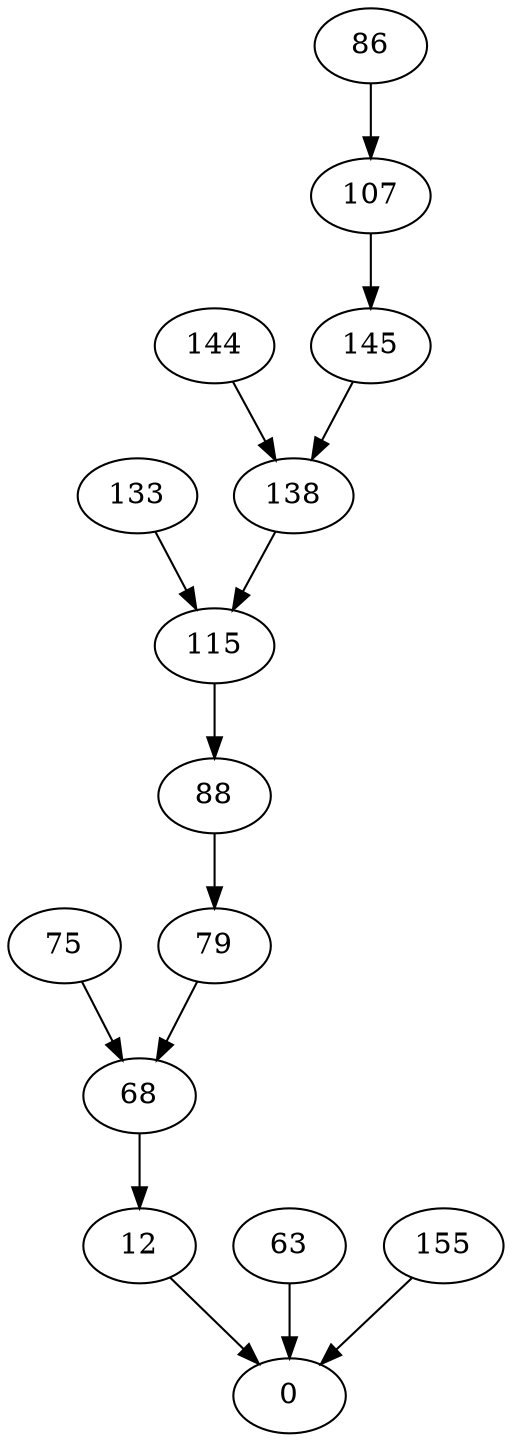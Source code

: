 digraph {
	0 [label=0]
	12 [label=12]
	63 [label=63]
	68 [label=68]
	75 [label=75]
	79 [label=79]
	86 [label=86]
	88 [label=88]
	107 [label=107]
	115 [label=115]
	133 [label=133]
	138 [label=138]
	144 [label=144]
	145 [label=145]
	155 [label=155]
	12 -> 0
	63 -> 0
	68 -> 12
	75 -> 68
	79 -> 68
	86 -> 107
	88 -> 79
	107 -> 145
	115 -> 88
	133 -> 115
	138 -> 115
	144 -> 138
	145 -> 138
	155 -> 0
}
